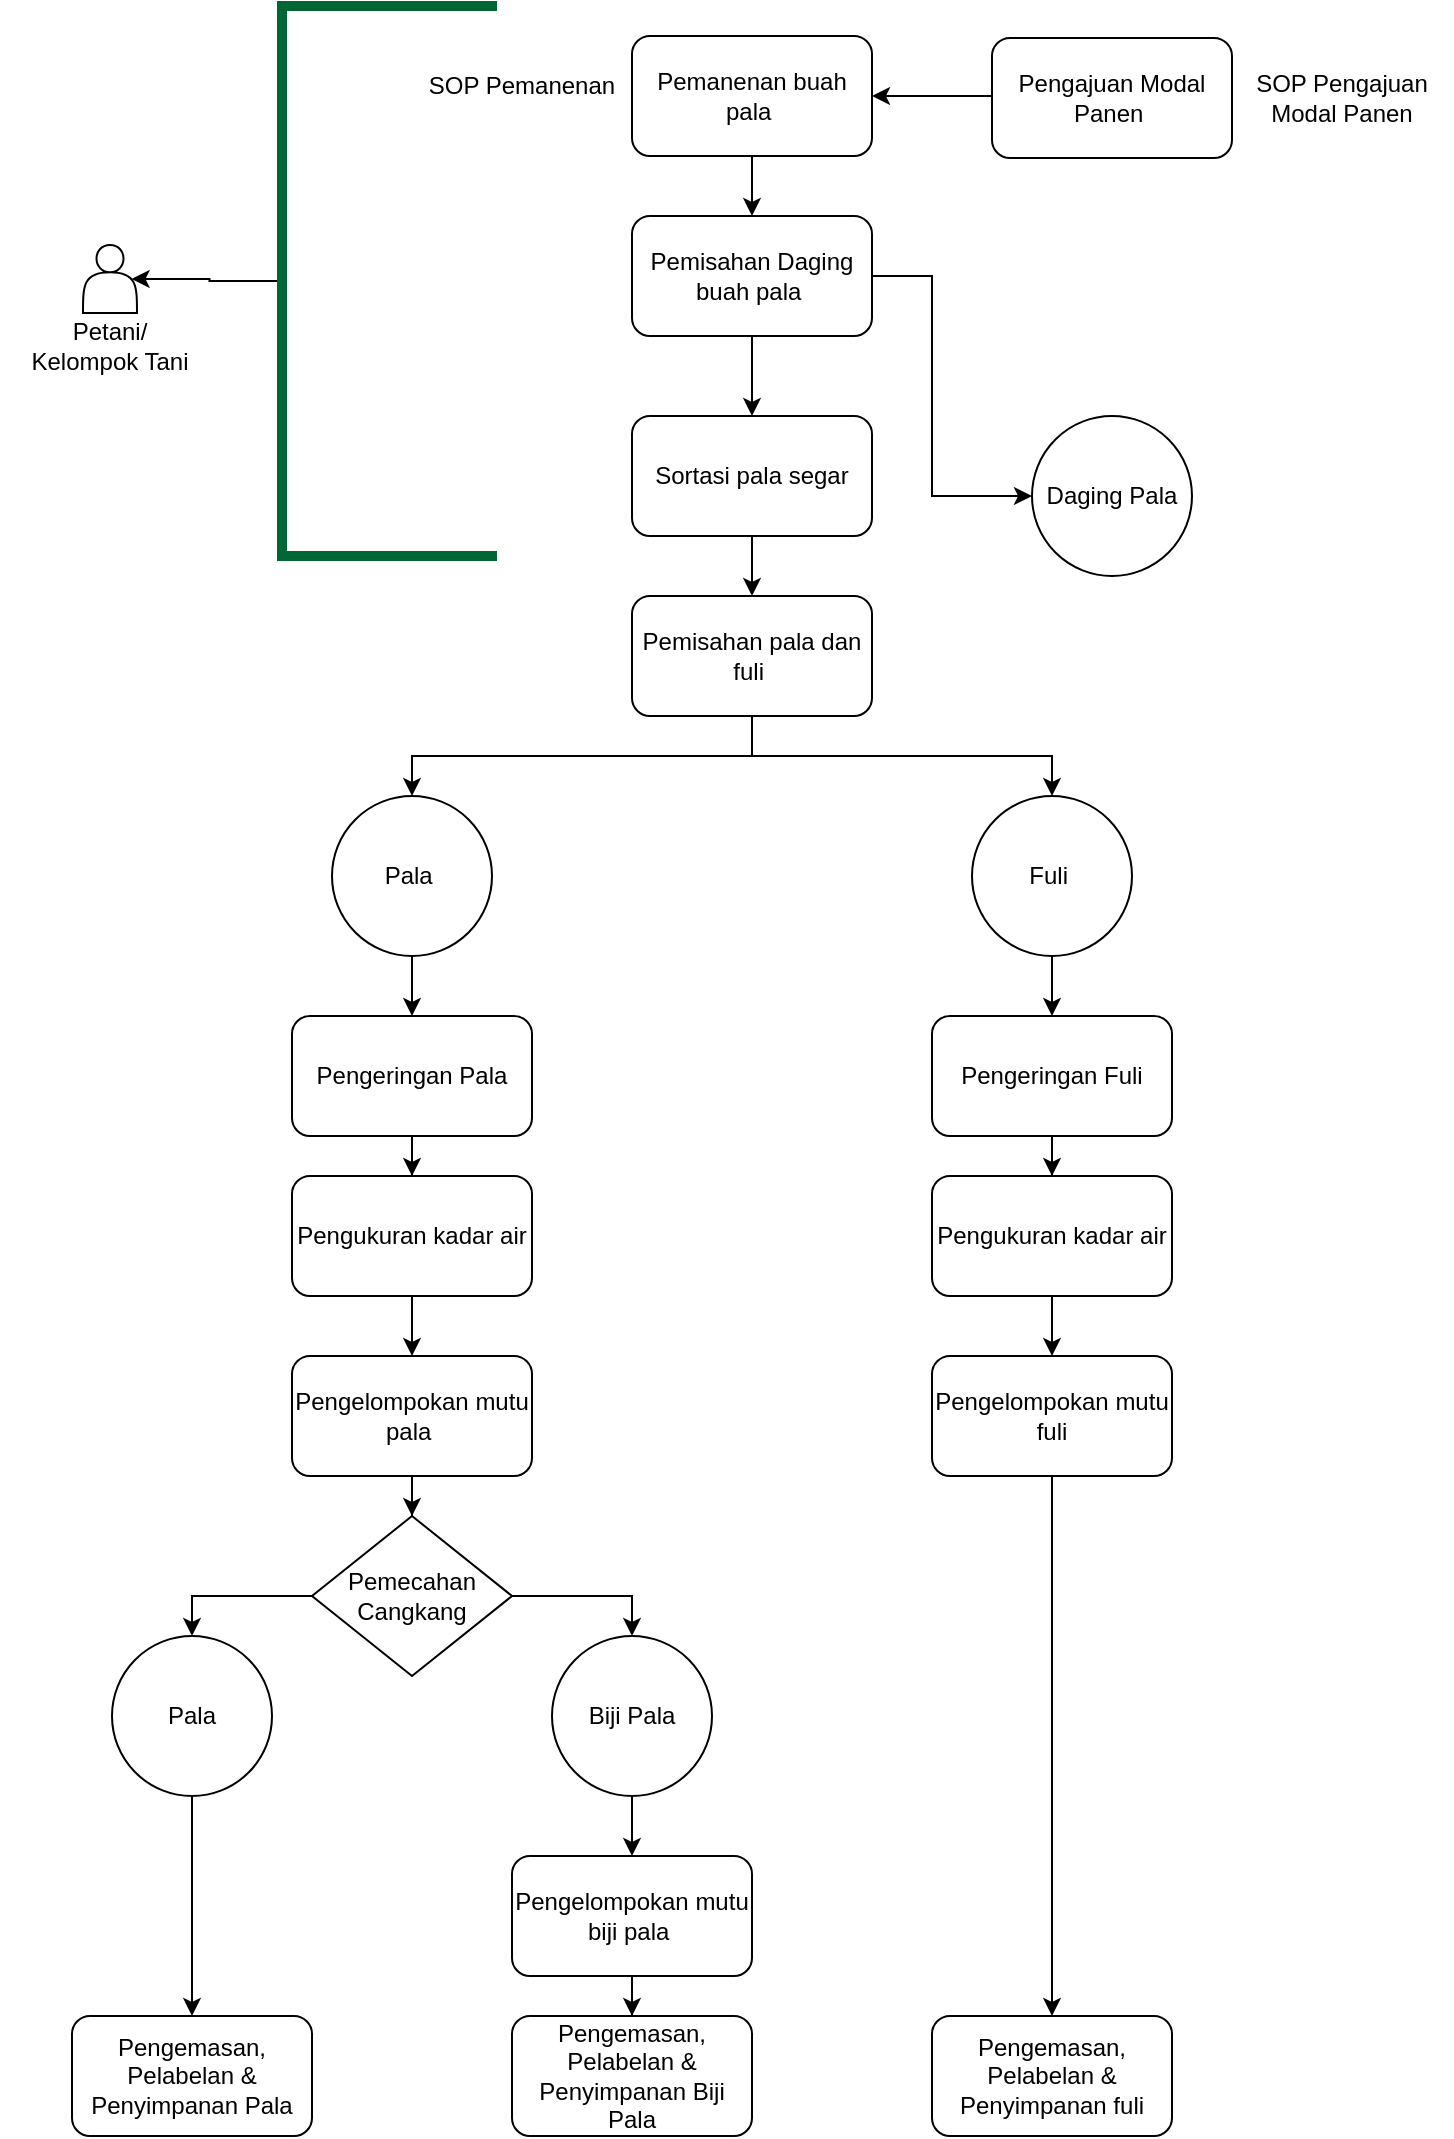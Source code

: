 <mxfile version="14.1.8" type="github">
  <diagram id="Ek_pWGYB22L2BVswsfD9" name="Page-1">
    <mxGraphModel dx="1117" dy="601" grid="1" gridSize="10" guides="1" tooltips="1" connect="1" arrows="1" fold="1" page="1" pageScale="1" pageWidth="827" pageHeight="1169" math="0" shadow="0">
      <root>
        <mxCell id="0" />
        <mxCell id="1" parent="0" />
        <mxCell id="re8lVaWSiEf7pyco6TmE-6" value="" style="edgeStyle=orthogonalEdgeStyle;rounded=0;orthogonalLoop=1;jettySize=auto;html=1;" edge="1" parent="1" source="re8lVaWSiEf7pyco6TmE-4" target="re8lVaWSiEf7pyco6TmE-5">
          <mxGeometry relative="1" as="geometry" />
        </mxCell>
        <mxCell id="re8lVaWSiEf7pyco6TmE-4" value="Pemanenan buah pala&amp;nbsp;" style="rounded=1;whiteSpace=wrap;html=1;" vertex="1" parent="1">
          <mxGeometry x="380" y="20" width="120" height="60" as="geometry" />
        </mxCell>
        <mxCell id="re8lVaWSiEf7pyco6TmE-8" value="" style="edgeStyle=orthogonalEdgeStyle;rounded=0;orthogonalLoop=1;jettySize=auto;html=1;" edge="1" parent="1" source="re8lVaWSiEf7pyco6TmE-5" target="re8lVaWSiEf7pyco6TmE-7">
          <mxGeometry relative="1" as="geometry" />
        </mxCell>
        <mxCell id="re8lVaWSiEf7pyco6TmE-55" style="edgeStyle=orthogonalEdgeStyle;rounded=0;orthogonalLoop=1;jettySize=auto;html=1;exitX=1;exitY=0.5;exitDx=0;exitDy=0;entryX=0;entryY=0.5;entryDx=0;entryDy=0;" edge="1" parent="1" source="re8lVaWSiEf7pyco6TmE-5" target="re8lVaWSiEf7pyco6TmE-54">
          <mxGeometry relative="1" as="geometry">
            <Array as="points">
              <mxPoint x="530" y="140" />
              <mxPoint x="530" y="250" />
            </Array>
          </mxGeometry>
        </mxCell>
        <mxCell id="re8lVaWSiEf7pyco6TmE-5" value="Pemisahan Daging buah pala&amp;nbsp;" style="whiteSpace=wrap;html=1;rounded=1;" vertex="1" parent="1">
          <mxGeometry x="380" y="110" width="120" height="60" as="geometry" />
        </mxCell>
        <mxCell id="re8lVaWSiEf7pyco6TmE-10" value="" style="edgeStyle=orthogonalEdgeStyle;rounded=0;orthogonalLoop=1;jettySize=auto;html=1;" edge="1" parent="1" source="re8lVaWSiEf7pyco6TmE-7" target="re8lVaWSiEf7pyco6TmE-9">
          <mxGeometry relative="1" as="geometry" />
        </mxCell>
        <mxCell id="re8lVaWSiEf7pyco6TmE-7" value="Sortasi pala segar" style="whiteSpace=wrap;html=1;rounded=1;" vertex="1" parent="1">
          <mxGeometry x="380" y="210" width="120" height="60" as="geometry" />
        </mxCell>
        <mxCell id="re8lVaWSiEf7pyco6TmE-12" value="" style="edgeStyle=orthogonalEdgeStyle;rounded=0;orthogonalLoop=1;jettySize=auto;html=1;entryX=0.5;entryY=0;entryDx=0;entryDy=0;" edge="1" parent="1" source="re8lVaWSiEf7pyco6TmE-9" target="re8lVaWSiEf7pyco6TmE-13">
          <mxGeometry relative="1" as="geometry">
            <mxPoint x="240.0" y="420" as="targetPoint" />
            <Array as="points">
              <mxPoint x="440" y="380" />
              <mxPoint x="270" y="380" />
            </Array>
          </mxGeometry>
        </mxCell>
        <mxCell id="re8lVaWSiEf7pyco6TmE-9" value="Pemisahan pala dan fuli&amp;nbsp;" style="whiteSpace=wrap;html=1;rounded=1;" vertex="1" parent="1">
          <mxGeometry x="380" y="300" width="120" height="60" as="geometry" />
        </mxCell>
        <mxCell id="re8lVaWSiEf7pyco6TmE-20" value="" style="edgeStyle=orthogonalEdgeStyle;rounded=0;orthogonalLoop=1;jettySize=auto;html=1;entryX=0.5;entryY=0;entryDx=0;entryDy=0;" edge="1" parent="1" source="re8lVaWSiEf7pyco6TmE-13" target="re8lVaWSiEf7pyco6TmE-23">
          <mxGeometry relative="1" as="geometry">
            <mxPoint x="270" y="590" as="targetPoint" />
          </mxGeometry>
        </mxCell>
        <mxCell id="re8lVaWSiEf7pyco6TmE-13" value="Pala&amp;nbsp;" style="ellipse;whiteSpace=wrap;html=1;aspect=fixed;" vertex="1" parent="1">
          <mxGeometry x="230" y="400" width="80" height="80" as="geometry" />
        </mxCell>
        <mxCell id="re8lVaWSiEf7pyco6TmE-14" value="Fuli&amp;nbsp;" style="ellipse;whiteSpace=wrap;html=1;aspect=fixed;" vertex="1" parent="1">
          <mxGeometry x="550" y="400" width="80" height="80" as="geometry" />
        </mxCell>
        <mxCell id="re8lVaWSiEf7pyco6TmE-17" value="" style="edgeStyle=orthogonalEdgeStyle;rounded=0;orthogonalLoop=1;jettySize=auto;html=1;exitX=0.5;exitY=1;exitDx=0;exitDy=0;entryX=0.5;entryY=0;entryDx=0;entryDy=0;" edge="1" parent="1" source="re8lVaWSiEf7pyco6TmE-9" target="re8lVaWSiEf7pyco6TmE-14">
          <mxGeometry relative="1" as="geometry">
            <mxPoint x="250.0" y="400" as="sourcePoint" />
            <mxPoint x="350" y="490" as="targetPoint" />
            <Array as="points">
              <mxPoint x="440" y="380" />
              <mxPoint x="590" y="380" />
            </Array>
          </mxGeometry>
        </mxCell>
        <mxCell id="re8lVaWSiEf7pyco6TmE-25" value="" style="edgeStyle=orthogonalEdgeStyle;rounded=0;orthogonalLoop=1;jettySize=auto;html=1;" edge="1" parent="1" source="re8lVaWSiEf7pyco6TmE-23" target="re8lVaWSiEf7pyco6TmE-24">
          <mxGeometry relative="1" as="geometry" />
        </mxCell>
        <mxCell id="re8lVaWSiEf7pyco6TmE-23" value="Pengeringan Pala" style="rounded=1;whiteSpace=wrap;html=1;" vertex="1" parent="1">
          <mxGeometry x="210" y="510" width="120" height="60" as="geometry" />
        </mxCell>
        <mxCell id="re8lVaWSiEf7pyco6TmE-27" value="" style="edgeStyle=orthogonalEdgeStyle;rounded=0;orthogonalLoop=1;jettySize=auto;html=1;" edge="1" parent="1" source="re8lVaWSiEf7pyco6TmE-24" target="re8lVaWSiEf7pyco6TmE-26">
          <mxGeometry relative="1" as="geometry" />
        </mxCell>
        <mxCell id="re8lVaWSiEf7pyco6TmE-24" value="Pengukuran kadar air" style="rounded=1;whiteSpace=wrap;html=1;" vertex="1" parent="1">
          <mxGeometry x="210" y="590" width="120" height="60" as="geometry" />
        </mxCell>
        <mxCell id="re8lVaWSiEf7pyco6TmE-35" value="" style="edgeStyle=orthogonalEdgeStyle;rounded=0;orthogonalLoop=1;jettySize=auto;html=1;" edge="1" parent="1" source="re8lVaWSiEf7pyco6TmE-26" target="re8lVaWSiEf7pyco6TmE-34">
          <mxGeometry relative="1" as="geometry" />
        </mxCell>
        <mxCell id="re8lVaWSiEf7pyco6TmE-26" value="Pengelompokan mutu pala&amp;nbsp;" style="rounded=1;whiteSpace=wrap;html=1;" vertex="1" parent="1">
          <mxGeometry x="210" y="680" width="120" height="60" as="geometry" />
        </mxCell>
        <mxCell id="re8lVaWSiEf7pyco6TmE-28" value="" style="edgeStyle=orthogonalEdgeStyle;rounded=0;orthogonalLoop=1;jettySize=auto;html=1;" edge="1" parent="1" source="re8lVaWSiEf7pyco6TmE-29" target="re8lVaWSiEf7pyco6TmE-31">
          <mxGeometry relative="1" as="geometry" />
        </mxCell>
        <mxCell id="re8lVaWSiEf7pyco6TmE-29" value="Pengeringan Fuli" style="rounded=1;whiteSpace=wrap;html=1;" vertex="1" parent="1">
          <mxGeometry x="530" y="510" width="120" height="60" as="geometry" />
        </mxCell>
        <mxCell id="re8lVaWSiEf7pyco6TmE-30" value="" style="edgeStyle=orthogonalEdgeStyle;rounded=0;orthogonalLoop=1;jettySize=auto;html=1;" edge="1" parent="1" source="re8lVaWSiEf7pyco6TmE-31" target="re8lVaWSiEf7pyco6TmE-32">
          <mxGeometry relative="1" as="geometry" />
        </mxCell>
        <mxCell id="re8lVaWSiEf7pyco6TmE-31" value="Pengukuran kadar air" style="rounded=1;whiteSpace=wrap;html=1;" vertex="1" parent="1">
          <mxGeometry x="530" y="590" width="120" height="60" as="geometry" />
        </mxCell>
        <mxCell id="re8lVaWSiEf7pyco6TmE-53" style="edgeStyle=orthogonalEdgeStyle;rounded=0;orthogonalLoop=1;jettySize=auto;html=1;exitX=0.5;exitY=1;exitDx=0;exitDy=0;entryX=0.5;entryY=0;entryDx=0;entryDy=0;" edge="1" parent="1" source="re8lVaWSiEf7pyco6TmE-32" target="re8lVaWSiEf7pyco6TmE-51">
          <mxGeometry relative="1" as="geometry" />
        </mxCell>
        <mxCell id="re8lVaWSiEf7pyco6TmE-32" value="Pengelompokan mutu fuli" style="rounded=1;whiteSpace=wrap;html=1;" vertex="1" parent="1">
          <mxGeometry x="530" y="680" width="120" height="60" as="geometry" />
        </mxCell>
        <mxCell id="re8lVaWSiEf7pyco6TmE-33" value="" style="endArrow=classic;html=1;entryX=0.5;entryY=0;entryDx=0;entryDy=0;" edge="1" parent="1" target="re8lVaWSiEf7pyco6TmE-29">
          <mxGeometry width="50" height="50" relative="1" as="geometry">
            <mxPoint x="590" y="480" as="sourcePoint" />
            <mxPoint x="640" y="430" as="targetPoint" />
          </mxGeometry>
        </mxCell>
        <mxCell id="re8lVaWSiEf7pyco6TmE-37" value="" style="edgeStyle=orthogonalEdgeStyle;rounded=0;orthogonalLoop=1;jettySize=auto;html=1;entryX=0.5;entryY=0;entryDx=0;entryDy=0;" edge="1" parent="1" source="re8lVaWSiEf7pyco6TmE-34" target="re8lVaWSiEf7pyco6TmE-41">
          <mxGeometry relative="1" as="geometry">
            <mxPoint x="374" y="850" as="targetPoint" />
          </mxGeometry>
        </mxCell>
        <mxCell id="re8lVaWSiEf7pyco6TmE-43" value="" style="edgeStyle=orthogonalEdgeStyle;rounded=0;orthogonalLoop=1;jettySize=auto;html=1;entryX=0.5;entryY=0;entryDx=0;entryDy=0;" edge="1" parent="1" source="re8lVaWSiEf7pyco6TmE-34" target="re8lVaWSiEf7pyco6TmE-44">
          <mxGeometry relative="1" as="geometry">
            <mxPoint x="150.0" y="800" as="targetPoint" />
          </mxGeometry>
        </mxCell>
        <mxCell id="re8lVaWSiEf7pyco6TmE-34" value="Pemecahan Cangkang" style="rhombus;whiteSpace=wrap;html=1;rounded=0;" vertex="1" parent="1">
          <mxGeometry x="220" y="760" width="100" height="80" as="geometry" />
        </mxCell>
        <mxCell id="re8lVaWSiEf7pyco6TmE-46" style="edgeStyle=orthogonalEdgeStyle;rounded=0;orthogonalLoop=1;jettySize=auto;html=1;exitX=0.5;exitY=1;exitDx=0;exitDy=0;" edge="1" parent="1" source="re8lVaWSiEf7pyco6TmE-41" target="re8lVaWSiEf7pyco6TmE-45">
          <mxGeometry relative="1" as="geometry" />
        </mxCell>
        <mxCell id="re8lVaWSiEf7pyco6TmE-41" value="Biji Pala" style="ellipse;whiteSpace=wrap;html=1;aspect=fixed;rounded=0;" vertex="1" parent="1">
          <mxGeometry x="340" y="820" width="80" height="80" as="geometry" />
        </mxCell>
        <mxCell id="re8lVaWSiEf7pyco6TmE-50" style="edgeStyle=orthogonalEdgeStyle;rounded=0;orthogonalLoop=1;jettySize=auto;html=1;exitX=0.5;exitY=1;exitDx=0;exitDy=0;entryX=0.5;entryY=0;entryDx=0;entryDy=0;" edge="1" parent="1" source="re8lVaWSiEf7pyco6TmE-44" target="re8lVaWSiEf7pyco6TmE-49">
          <mxGeometry relative="1" as="geometry" />
        </mxCell>
        <mxCell id="re8lVaWSiEf7pyco6TmE-44" value="Pala" style="ellipse;whiteSpace=wrap;html=1;aspect=fixed;rounded=0;" vertex="1" parent="1">
          <mxGeometry x="120" y="820" width="80" height="80" as="geometry" />
        </mxCell>
        <mxCell id="re8lVaWSiEf7pyco6TmE-48" value="" style="edgeStyle=orthogonalEdgeStyle;rounded=0;orthogonalLoop=1;jettySize=auto;html=1;" edge="1" parent="1" source="re8lVaWSiEf7pyco6TmE-45" target="re8lVaWSiEf7pyco6TmE-47">
          <mxGeometry relative="1" as="geometry" />
        </mxCell>
        <mxCell id="re8lVaWSiEf7pyco6TmE-45" value="Pengelompokan mutu biji pala&amp;nbsp;" style="rounded=1;whiteSpace=wrap;html=1;" vertex="1" parent="1">
          <mxGeometry x="320" y="930" width="120" height="60" as="geometry" />
        </mxCell>
        <mxCell id="re8lVaWSiEf7pyco6TmE-47" value="Pengemasan, Pelabelan &amp;amp; Penyimpanan Biji Pala" style="rounded=1;whiteSpace=wrap;html=1;" vertex="1" parent="1">
          <mxGeometry x="320" y="1010" width="120" height="60" as="geometry" />
        </mxCell>
        <mxCell id="re8lVaWSiEf7pyco6TmE-49" value="Pengemasan, Pelabelan &amp;amp; Penyimpanan Pala" style="rounded=1;whiteSpace=wrap;html=1;" vertex="1" parent="1">
          <mxGeometry x="100" y="1010" width="120" height="60" as="geometry" />
        </mxCell>
        <mxCell id="re8lVaWSiEf7pyco6TmE-51" value="Pengemasan, Pelabelan &amp;amp; Penyimpanan fuli" style="rounded=1;whiteSpace=wrap;html=1;" vertex="1" parent="1">
          <mxGeometry x="530" y="1010" width="120" height="60" as="geometry" />
        </mxCell>
        <mxCell id="re8lVaWSiEf7pyco6TmE-54" value="Daging Pala" style="ellipse;whiteSpace=wrap;html=1;aspect=fixed;rounded=0;" vertex="1" parent="1">
          <mxGeometry x="580" y="210" width="80" height="80" as="geometry" />
        </mxCell>
        <mxCell id="re8lVaWSiEf7pyco6TmE-61" style="edgeStyle=orthogonalEdgeStyle;rounded=0;orthogonalLoop=1;jettySize=auto;html=1;exitX=0.5;exitY=1;exitDx=0;exitDy=0;entryX=0.9;entryY=0.5;entryDx=0;entryDy=0;entryPerimeter=0;" edge="1" parent="1" source="re8lVaWSiEf7pyco6TmE-58" target="re8lVaWSiEf7pyco6TmE-63">
          <mxGeometry relative="1" as="geometry">
            <mxPoint x="120" y="94" as="targetPoint" />
          </mxGeometry>
        </mxCell>
        <mxCell id="re8lVaWSiEf7pyco6TmE-58" value="" style="shape=partialRectangle;whiteSpace=wrap;html=1;bottom=1;right=1;left=1;top=0;routingCenterX=-0.5;rounded=0;rotation=90;fillColor=none;strokeColor=#006633;strokeWidth=5;" vertex="1" parent="1">
          <mxGeometry x="120" y="90" width="275" height="105" as="geometry" />
        </mxCell>
        <mxCell id="re8lVaWSiEf7pyco6TmE-63" value="" style="shape=actor;whiteSpace=wrap;html=1;rounded=0;" vertex="1" parent="1">
          <mxGeometry x="105.5" y="124.5" width="27" height="34" as="geometry" />
        </mxCell>
        <mxCell id="re8lVaWSiEf7pyco6TmE-66" value="Petani/ &lt;br&gt;Kelompok Tani" style="text;html=1;strokeColor=none;fillColor=none;align=center;verticalAlign=middle;whiteSpace=wrap;rounded=0;" vertex="1" parent="1">
          <mxGeometry x="64" y="159.5" width="110" height="30" as="geometry" />
        </mxCell>
        <mxCell id="re8lVaWSiEf7pyco6TmE-68" value="SOP Pemanenan" style="text;html=1;strokeColor=none;fillColor=none;align=center;verticalAlign=middle;whiteSpace=wrap;rounded=0;" vertex="1" parent="1">
          <mxGeometry x="270" y="30" width="110" height="30" as="geometry" />
        </mxCell>
        <mxCell id="re8lVaWSiEf7pyco6TmE-71" style="edgeStyle=orthogonalEdgeStyle;rounded=0;orthogonalLoop=1;jettySize=auto;html=1;exitX=0;exitY=0.5;exitDx=0;exitDy=0;entryX=1;entryY=0.5;entryDx=0;entryDy=0;" edge="1" parent="1" source="re8lVaWSiEf7pyco6TmE-70" target="re8lVaWSiEf7pyco6TmE-4">
          <mxGeometry relative="1" as="geometry">
            <mxPoint x="500" y="51" as="targetPoint" />
            <Array as="points">
              <mxPoint x="580" y="51" />
              <mxPoint x="500" y="50" />
            </Array>
          </mxGeometry>
        </mxCell>
        <mxCell id="re8lVaWSiEf7pyco6TmE-70" value="Pengajuan Modal Panen&amp;nbsp;" style="rounded=1;whiteSpace=wrap;html=1;" vertex="1" parent="1">
          <mxGeometry x="560" y="21" width="120" height="60" as="geometry" />
        </mxCell>
        <mxCell id="re8lVaWSiEf7pyco6TmE-72" value="SOP Pengajuan Modal Panen" style="text;html=1;strokeColor=none;fillColor=none;align=center;verticalAlign=middle;whiteSpace=wrap;rounded=0;" vertex="1" parent="1">
          <mxGeometry x="680" y="36" width="110" height="30" as="geometry" />
        </mxCell>
      </root>
    </mxGraphModel>
  </diagram>
</mxfile>
